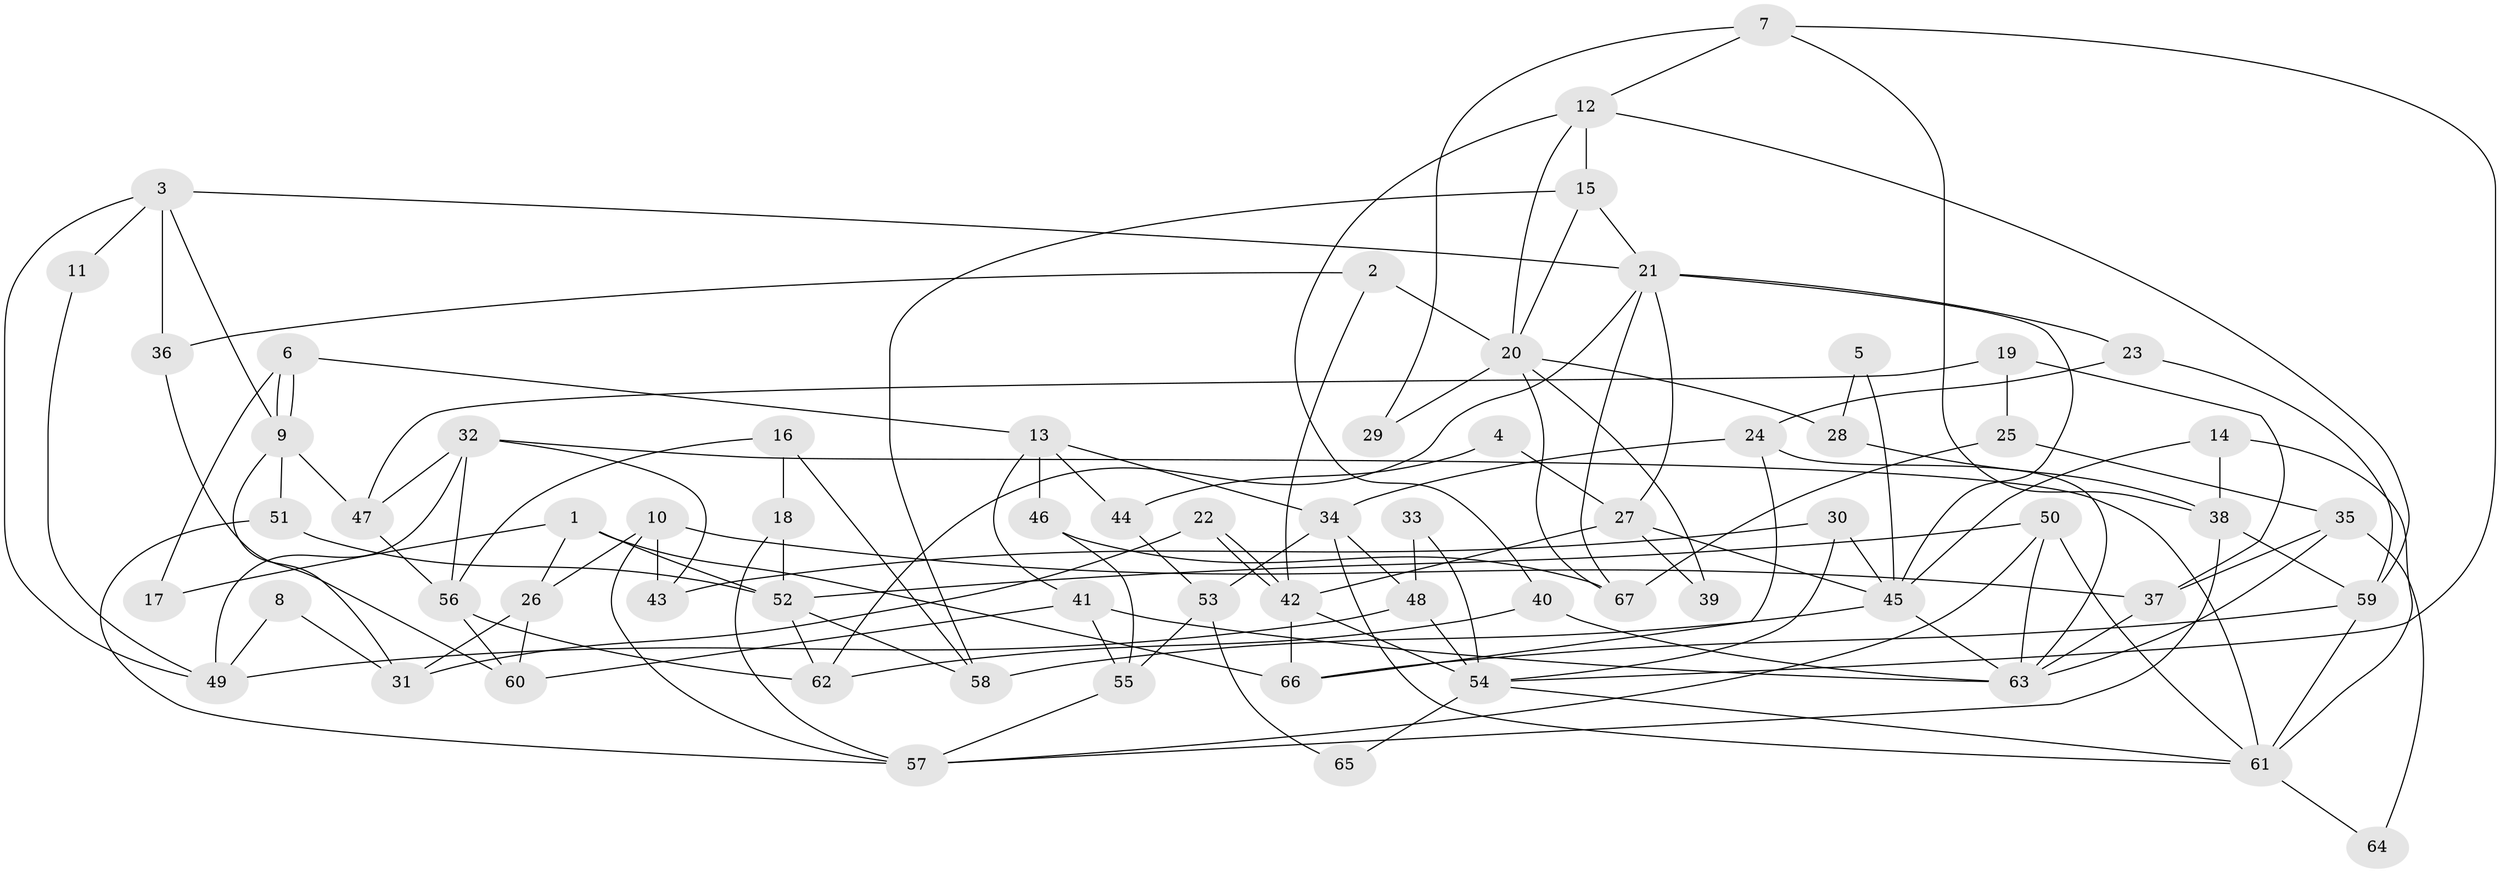 // Generated by graph-tools (version 1.1) at 2025/48/03/09/25 04:48:58]
// undirected, 67 vertices, 134 edges
graph export_dot {
graph [start="1"]
  node [color=gray90,style=filled];
  1;
  2;
  3;
  4;
  5;
  6;
  7;
  8;
  9;
  10;
  11;
  12;
  13;
  14;
  15;
  16;
  17;
  18;
  19;
  20;
  21;
  22;
  23;
  24;
  25;
  26;
  27;
  28;
  29;
  30;
  31;
  32;
  33;
  34;
  35;
  36;
  37;
  38;
  39;
  40;
  41;
  42;
  43;
  44;
  45;
  46;
  47;
  48;
  49;
  50;
  51;
  52;
  53;
  54;
  55;
  56;
  57;
  58;
  59;
  60;
  61;
  62;
  63;
  64;
  65;
  66;
  67;
  1 -- 26;
  1 -- 52;
  1 -- 17;
  1 -- 66;
  2 -- 42;
  2 -- 20;
  2 -- 36;
  3 -- 9;
  3 -- 21;
  3 -- 11;
  3 -- 36;
  3 -- 49;
  4 -- 44;
  4 -- 27;
  5 -- 45;
  5 -- 28;
  6 -- 13;
  6 -- 9;
  6 -- 9;
  6 -- 17;
  7 -- 54;
  7 -- 12;
  7 -- 29;
  7 -- 38;
  8 -- 49;
  8 -- 31;
  9 -- 47;
  9 -- 31;
  9 -- 51;
  10 -- 37;
  10 -- 57;
  10 -- 26;
  10 -- 43;
  11 -- 49;
  12 -- 59;
  12 -- 40;
  12 -- 15;
  12 -- 20;
  13 -- 41;
  13 -- 34;
  13 -- 44;
  13 -- 46;
  14 -- 61;
  14 -- 38;
  14 -- 45;
  15 -- 21;
  15 -- 20;
  15 -- 58;
  16 -- 58;
  16 -- 56;
  16 -- 18;
  18 -- 52;
  18 -- 57;
  19 -- 25;
  19 -- 47;
  19 -- 37;
  20 -- 28;
  20 -- 29;
  20 -- 39;
  20 -- 67;
  21 -- 45;
  21 -- 27;
  21 -- 23;
  21 -- 62;
  21 -- 67;
  22 -- 31;
  22 -- 42;
  22 -- 42;
  23 -- 59;
  23 -- 24;
  24 -- 63;
  24 -- 34;
  24 -- 66;
  25 -- 35;
  25 -- 67;
  26 -- 60;
  26 -- 31;
  27 -- 42;
  27 -- 45;
  27 -- 39;
  28 -- 38;
  30 -- 45;
  30 -- 54;
  30 -- 43;
  32 -- 43;
  32 -- 49;
  32 -- 47;
  32 -- 56;
  32 -- 61;
  33 -- 48;
  33 -- 54;
  34 -- 61;
  34 -- 48;
  34 -- 53;
  35 -- 37;
  35 -- 63;
  35 -- 64;
  36 -- 60;
  37 -- 63;
  38 -- 59;
  38 -- 57;
  40 -- 63;
  40 -- 62;
  41 -- 63;
  41 -- 55;
  41 -- 60;
  42 -- 66;
  42 -- 54;
  44 -- 53;
  45 -- 58;
  45 -- 63;
  46 -- 67;
  46 -- 55;
  47 -- 56;
  48 -- 54;
  48 -- 49;
  50 -- 57;
  50 -- 52;
  50 -- 61;
  50 -- 63;
  51 -- 57;
  51 -- 52;
  52 -- 62;
  52 -- 58;
  53 -- 55;
  53 -- 65;
  54 -- 61;
  54 -- 65;
  55 -- 57;
  56 -- 60;
  56 -- 62;
  59 -- 61;
  59 -- 66;
  61 -- 64;
}
